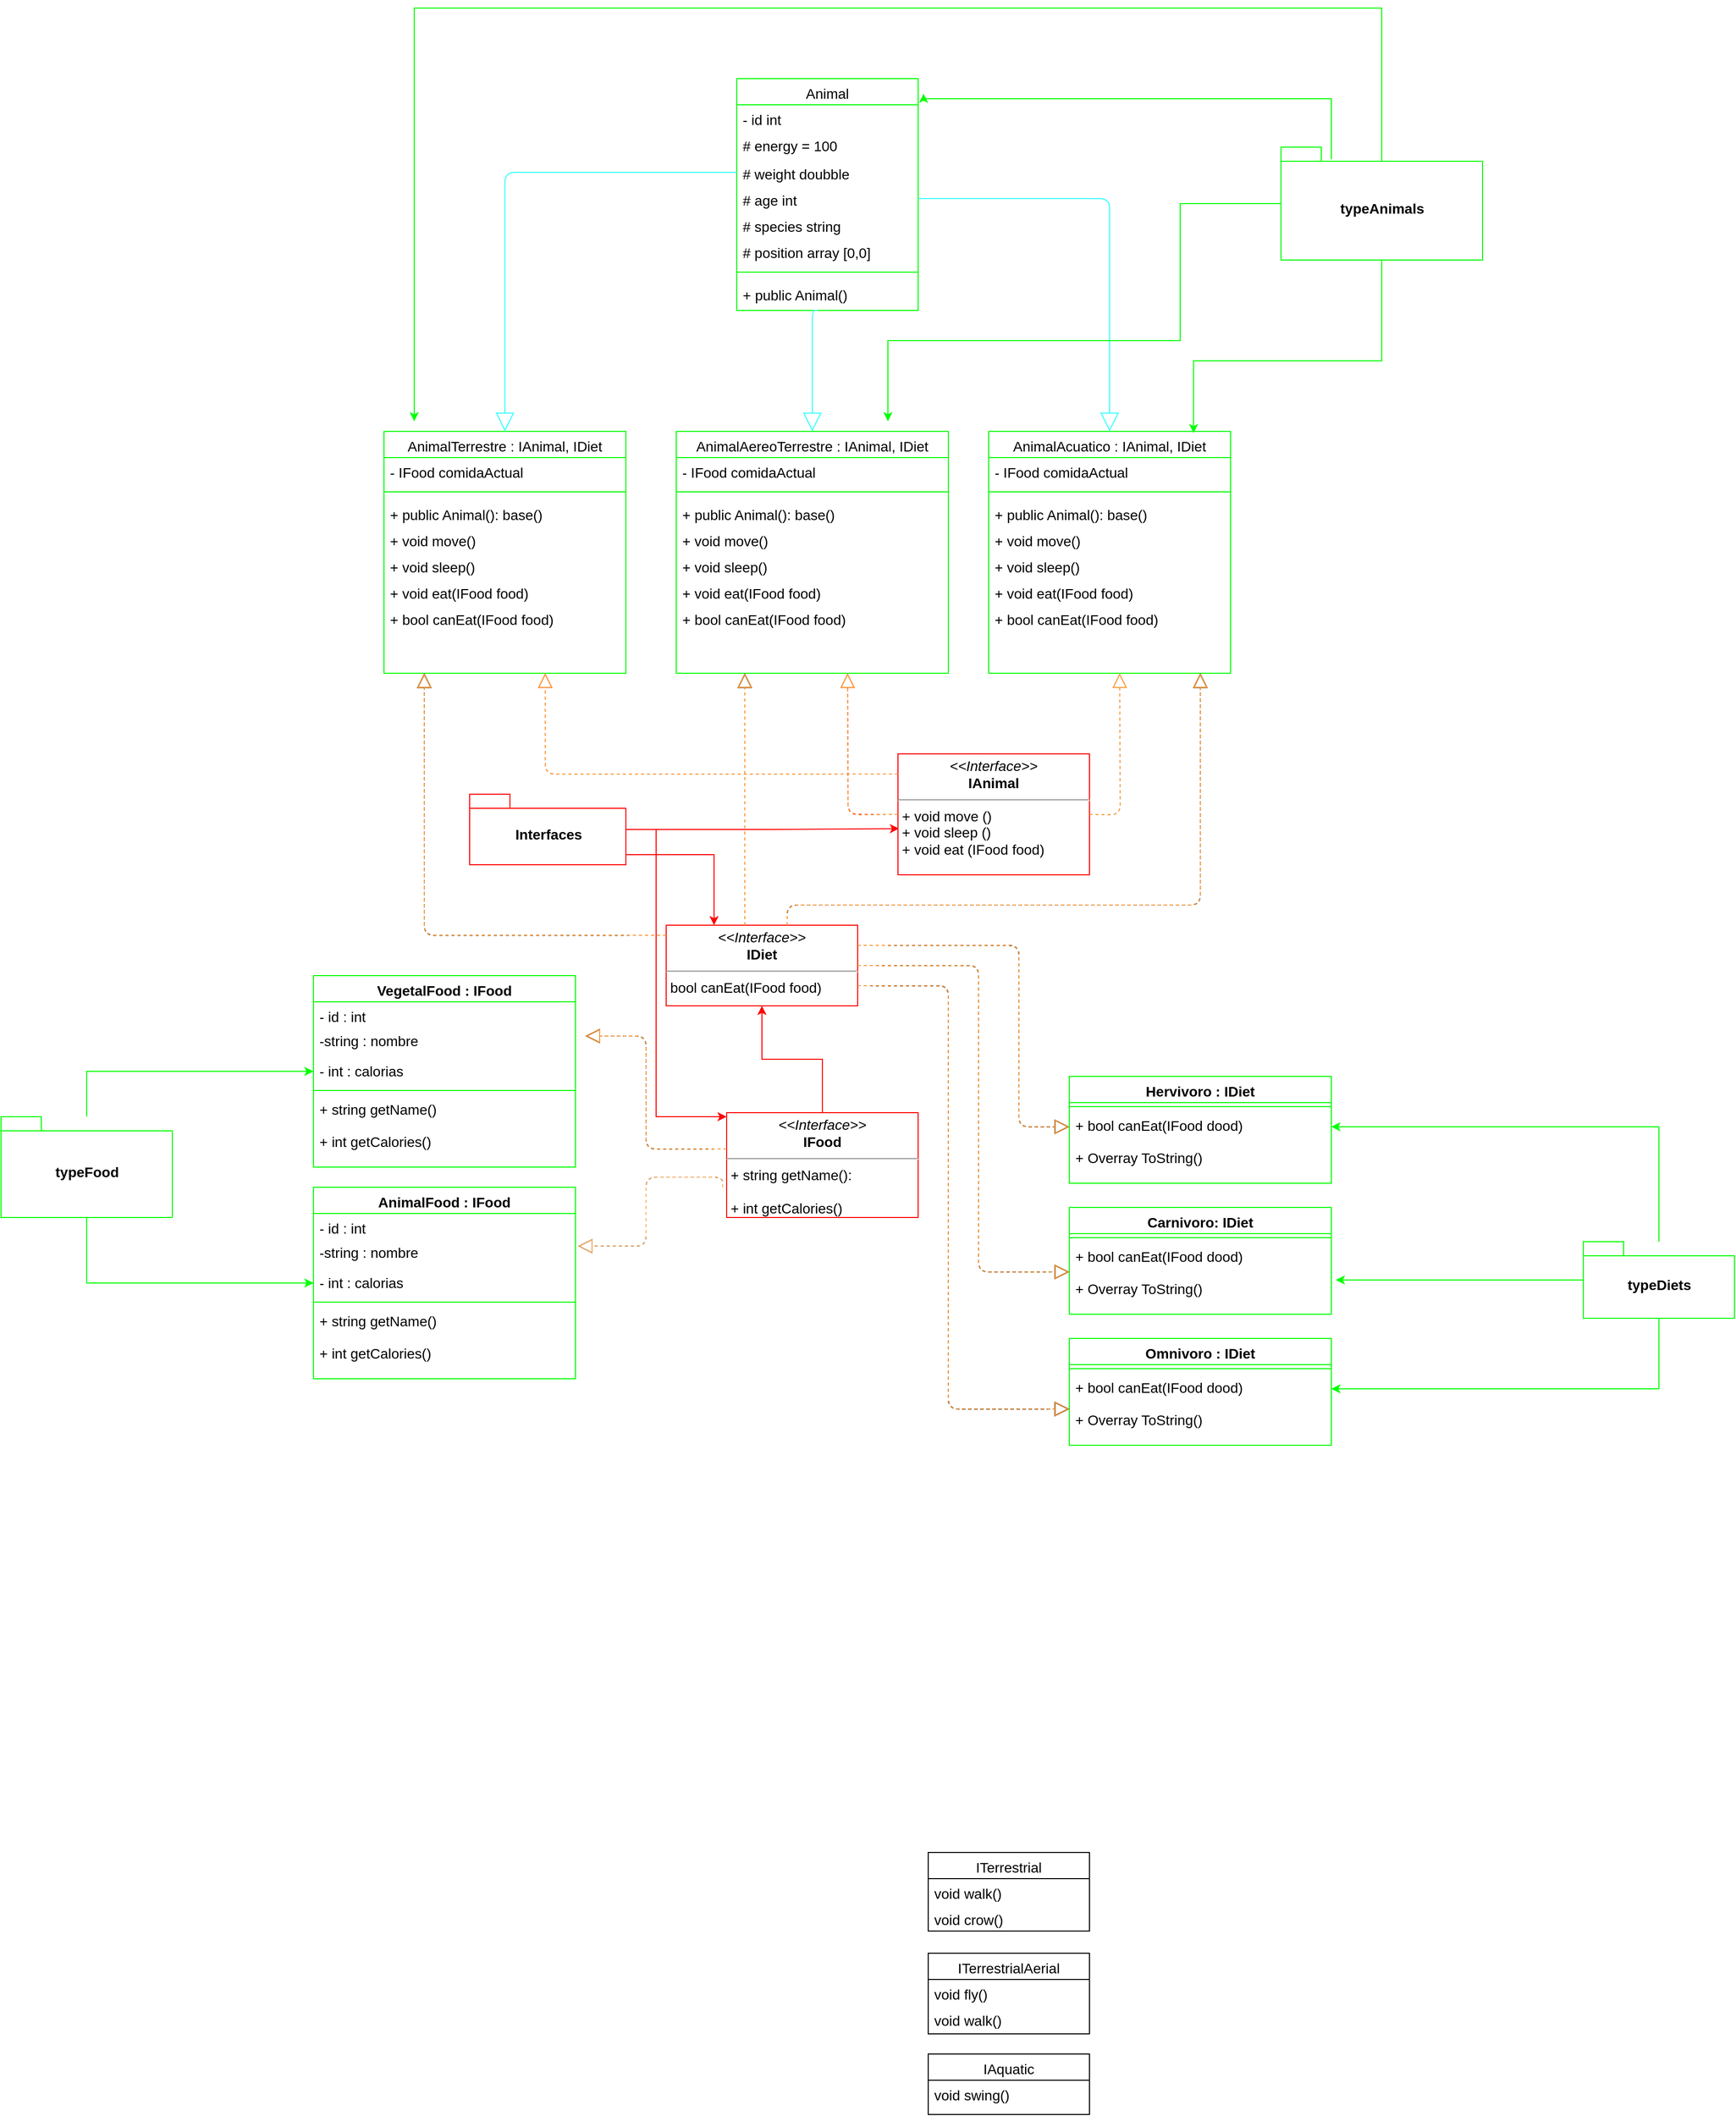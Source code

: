 <mxfile version="20.3.0" type="device"><diagram id="C5RBs43oDa-KdzZeNtuy" name="Page-1"><mxGraphModel dx="2245" dy="2283" grid="1" gridSize="10" guides="1" tooltips="1" connect="1" arrows="1" fold="1" page="1" pageScale="1" pageWidth="900" pageHeight="1600" math="0" shadow="0"><root><mxCell id="WIyWlLk6GJQsqaUBKTNV-0"/><mxCell id="WIyWlLk6GJQsqaUBKTNV-1" parent="WIyWlLk6GJQsqaUBKTNV-0"/><mxCell id="zkfFHV4jXpPFQw0GAbJ--6" value="ITerrestrial" style="swimlane;fontStyle=0;align=center;verticalAlign=top;childLayout=stackLayout;horizontal=1;startSize=26;horizontalStack=0;resizeParent=1;resizeLast=0;collapsible=1;marginBottom=0;rounded=0;shadow=0;strokeWidth=1;fontSize=14;" parent="WIyWlLk6GJQsqaUBKTNV-1" vertex="1"><mxGeometry x="40" y="600" width="160" height="78" as="geometry"><mxRectangle x="30" y="220" width="160" height="26" as="alternateBounds"/></mxGeometry></mxCell><mxCell id="zkfFHV4jXpPFQw0GAbJ--7" value="void walk()" style="text;align=left;verticalAlign=top;spacingLeft=4;spacingRight=4;overflow=hidden;rotatable=0;points=[[0,0.5],[1,0.5]];portConstraint=eastwest;fontSize=14;" parent="zkfFHV4jXpPFQw0GAbJ--6" vertex="1"><mxGeometry y="26" width="160" height="26" as="geometry"/></mxCell><mxCell id="zkfFHV4jXpPFQw0GAbJ--8" value="void crow()" style="text;align=left;verticalAlign=top;spacingLeft=4;spacingRight=4;overflow=hidden;rotatable=0;points=[[0,0.5],[1,0.5]];portConstraint=eastwest;rounded=0;shadow=0;html=0;fontSize=14;" parent="zkfFHV4jXpPFQw0GAbJ--6" vertex="1"><mxGeometry y="52" width="160" height="26" as="geometry"/></mxCell><mxCell id="zkfFHV4jXpPFQw0GAbJ--17" value="Animal" style="swimlane;fontStyle=0;align=center;verticalAlign=top;childLayout=stackLayout;horizontal=1;startSize=26;horizontalStack=0;resizeParent=1;resizeLast=0;collapsible=1;marginBottom=0;rounded=0;shadow=0;strokeWidth=1;fontSize=14;strokeColor=#00FF00;" parent="WIyWlLk6GJQsqaUBKTNV-1" vertex="1"><mxGeometry x="-150" y="-1160" width="180" height="230" as="geometry"><mxRectangle x="550" y="140" width="160" height="26" as="alternateBounds"/></mxGeometry></mxCell><mxCell id="zkfFHV4jXpPFQw0GAbJ--18" value="- id int  " style="text;align=left;verticalAlign=top;spacingLeft=4;spacingRight=4;overflow=hidden;rotatable=0;points=[[0,0.5],[1,0.5]];portConstraint=eastwest;fontSize=14;" parent="zkfFHV4jXpPFQw0GAbJ--17" vertex="1"><mxGeometry y="26" width="180" height="26" as="geometry"/></mxCell><mxCell id="zkfFHV4jXpPFQw0GAbJ--19" value="# energy = 100 " style="text;align=left;verticalAlign=top;spacingLeft=4;spacingRight=4;overflow=hidden;rotatable=0;points=[[0,0.5],[1,0.5]];portConstraint=eastwest;rounded=0;shadow=0;html=0;fontSize=14;" parent="zkfFHV4jXpPFQw0GAbJ--17" vertex="1"><mxGeometry y="52" width="180" height="28" as="geometry"/></mxCell><mxCell id="zkfFHV4jXpPFQw0GAbJ--20" value="# weight doubble" style="text;align=left;verticalAlign=top;spacingLeft=4;spacingRight=4;overflow=hidden;rotatable=0;points=[[0,0.5],[1,0.5]];portConstraint=eastwest;rounded=0;shadow=0;html=0;fontSize=14;" parent="zkfFHV4jXpPFQw0GAbJ--17" vertex="1"><mxGeometry y="80" width="180" height="26" as="geometry"/></mxCell><mxCell id="zkfFHV4jXpPFQw0GAbJ--22" value="# age int    &#10;&#10;&#10;" style="text;align=left;verticalAlign=top;spacingLeft=4;spacingRight=4;overflow=hidden;rotatable=0;points=[[0,0.5],[1,0.5]];portConstraint=eastwest;rounded=0;shadow=0;html=0;fontSize=14;" parent="zkfFHV4jXpPFQw0GAbJ--17" vertex="1"><mxGeometry y="106" width="180" height="26" as="geometry"/></mxCell><mxCell id="zkfFHV4jXpPFQw0GAbJ--24" value="# species string" style="text;align=left;verticalAlign=top;spacingLeft=4;spacingRight=4;overflow=hidden;rotatable=0;points=[[0,0.5],[1,0.5]];portConstraint=eastwest;fontSize=14;" parent="zkfFHV4jXpPFQw0GAbJ--17" vertex="1"><mxGeometry y="132" width="180" height="26" as="geometry"/></mxCell><mxCell id="ZHREc0z1gaz_GO-nIQDL-8" value="# position array [0,0] " style="text;align=left;verticalAlign=top;spacingLeft=4;spacingRight=4;overflow=hidden;rotatable=0;points=[[0,0.5],[1,0.5]];portConstraint=eastwest;fontSize=14;" parent="zkfFHV4jXpPFQw0GAbJ--17" vertex="1"><mxGeometry y="158" width="180" height="26" as="geometry"/></mxCell><mxCell id="Y0fNI9PMSoQodZG229hs-2" value="" style="line;strokeWidth=1;fillColor=none;align=left;verticalAlign=middle;spacingTop=-1;spacingLeft=3;spacingRight=3;rotatable=0;labelPosition=right;points=[];portConstraint=eastwest;strokeColor=inherit;fontSize=14;" vertex="1" parent="zkfFHV4jXpPFQw0GAbJ--17"><mxGeometry y="184" width="180" height="16" as="geometry"/></mxCell><mxCell id="Y0fNI9PMSoQodZG229hs-3" value="+ public Animal()" style="text;strokeColor=none;fillColor=none;align=left;verticalAlign=top;spacingLeft=4;spacingRight=4;overflow=hidden;rotatable=0;points=[[0,0.5],[1,0.5]];portConstraint=eastwest;fontSize=14;" vertex="1" parent="zkfFHV4jXpPFQw0GAbJ--17"><mxGeometry y="200" width="180" height="26" as="geometry"/></mxCell><mxCell id="ZHREc0z1gaz_GO-nIQDL-0" value="ITerrestrialAerial" style="swimlane;fontStyle=0;align=center;verticalAlign=top;childLayout=stackLayout;horizontal=1;startSize=26;horizontalStack=0;resizeParent=1;resizeLast=0;collapsible=1;marginBottom=0;rounded=0;shadow=0;strokeWidth=1;fontSize=14;" parent="WIyWlLk6GJQsqaUBKTNV-1" vertex="1"><mxGeometry x="40" y="700" width="160" height="80" as="geometry"><mxRectangle x="130" y="380" width="160" height="26" as="alternateBounds"/></mxGeometry></mxCell><mxCell id="ZHREc0z1gaz_GO-nIQDL-1" value="void fly()" style="text;align=left;verticalAlign=top;spacingLeft=4;spacingRight=4;overflow=hidden;rotatable=0;points=[[0,0.5],[1,0.5]];portConstraint=eastwest;fontSize=14;" parent="ZHREc0z1gaz_GO-nIQDL-0" vertex="1"><mxGeometry y="26" width="160" height="26" as="geometry"/></mxCell><mxCell id="ZHREc0z1gaz_GO-nIQDL-2" value="void walk()" style="text;align=left;verticalAlign=top;spacingLeft=4;spacingRight=4;overflow=hidden;rotatable=0;points=[[0,0.5],[1,0.5]];portConstraint=eastwest;rounded=0;shadow=0;html=0;fontSize=14;" parent="ZHREc0z1gaz_GO-nIQDL-0" vertex="1"><mxGeometry y="52" width="160" height="26" as="geometry"/></mxCell><mxCell id="ZHREc0z1gaz_GO-nIQDL-4" value="IAquatic" style="swimlane;fontStyle=0;align=center;verticalAlign=top;childLayout=stackLayout;horizontal=1;startSize=26;horizontalStack=0;resizeParent=1;resizeLast=0;collapsible=1;marginBottom=0;rounded=0;shadow=0;strokeWidth=1;fontSize=14;" parent="WIyWlLk6GJQsqaUBKTNV-1" vertex="1"><mxGeometry x="40" y="800" width="160" height="60" as="geometry"><mxRectangle x="130" y="380" width="160" height="26" as="alternateBounds"/></mxGeometry></mxCell><mxCell id="ZHREc0z1gaz_GO-nIQDL-5" value="void swing()" style="text;align=left;verticalAlign=top;spacingLeft=4;spacingRight=4;overflow=hidden;rotatable=0;points=[[0,0.5],[1,0.5]];portConstraint=eastwest;fontSize=14;" parent="ZHREc0z1gaz_GO-nIQDL-4" vertex="1"><mxGeometry y="26" width="160" height="26" as="geometry"/></mxCell><mxCell id="Y0fNI9PMSoQodZG229hs-4" value="VegetalFood : IFood" style="swimlane;fontStyle=1;align=center;verticalAlign=top;childLayout=stackLayout;horizontal=1;startSize=26;horizontalStack=0;resizeParent=1;resizeParentMax=0;resizeLast=0;collapsible=1;marginBottom=0;fontSize=14;strokeColor=#00FF00;" vertex="1" parent="WIyWlLk6GJQsqaUBKTNV-1"><mxGeometry x="-570" y="-270" width="260" height="190" as="geometry"/></mxCell><mxCell id="Y0fNI9PMSoQodZG229hs-12" value="- id : int" style="text;strokeColor=none;fillColor=none;align=left;verticalAlign=top;spacingLeft=4;spacingRight=4;overflow=hidden;rotatable=0;points=[[0,0.5],[1,0.5]];portConstraint=eastwest;fontSize=14;" vertex="1" parent="Y0fNI9PMSoQodZG229hs-4"><mxGeometry y="26" width="260" height="24" as="geometry"/></mxCell><mxCell id="Y0fNI9PMSoQodZG229hs-13" value="-string : nombre" style="text;strokeColor=none;fillColor=none;align=left;verticalAlign=top;spacingLeft=4;spacingRight=4;overflow=hidden;rotatable=0;points=[[0,0.5],[1,0.5]];portConstraint=eastwest;fontSize=14;" vertex="1" parent="Y0fNI9PMSoQodZG229hs-4"><mxGeometry y="50" width="260" height="30" as="geometry"/></mxCell><mxCell id="Y0fNI9PMSoQodZG229hs-5" value="- int : calorias" style="text;strokeColor=none;fillColor=none;align=left;verticalAlign=top;spacingLeft=4;spacingRight=4;overflow=hidden;rotatable=0;points=[[0,0.5],[1,0.5]];portConstraint=eastwest;fontSize=14;" vertex="1" parent="Y0fNI9PMSoQodZG229hs-4"><mxGeometry y="80" width="260" height="30" as="geometry"/></mxCell><mxCell id="Y0fNI9PMSoQodZG229hs-6" value="" style="line;strokeWidth=1;fillColor=none;align=left;verticalAlign=middle;spacingTop=-1;spacingLeft=3;spacingRight=3;rotatable=0;labelPosition=right;points=[];portConstraint=eastwest;strokeColor=inherit;fontSize=14;" vertex="1" parent="Y0fNI9PMSoQodZG229hs-4"><mxGeometry y="110" width="260" height="8" as="geometry"/></mxCell><mxCell id="Y0fNI9PMSoQodZG229hs-7" value="+ string getName()" style="text;strokeColor=none;fillColor=none;align=left;verticalAlign=top;spacingLeft=4;spacingRight=4;overflow=hidden;rotatable=0;points=[[0,0.5],[1,0.5]];portConstraint=eastwest;fontSize=14;" vertex="1" parent="Y0fNI9PMSoQodZG229hs-4"><mxGeometry y="118" width="260" height="32" as="geometry"/></mxCell><mxCell id="Y0fNI9PMSoQodZG229hs-14" value="+ int getCalories()" style="text;strokeColor=none;fillColor=none;align=left;verticalAlign=top;spacingLeft=4;spacingRight=4;overflow=hidden;rotatable=0;points=[[0,0.5],[1,0.5]];portConstraint=eastwest;fontSize=14;" vertex="1" parent="Y0fNI9PMSoQodZG229hs-4"><mxGeometry y="150" width="260" height="40" as="geometry"/></mxCell><mxCell id="Y0fNI9PMSoQodZG229hs-29" style="endArrow=block;dashed=1;endFill=0;endSize=12;html=1;fontFamily=Helvetica;fontSize=14;fontColor=default;align=center;strokeColor=default;edgeStyle=orthogonalEdgeStyle;entryX=1.009;entryY=0.28;entryDx=0;entryDy=0;entryPerimeter=0;" edge="1" parent="WIyWlLk6GJQsqaUBKTNV-1" target="Y0fNI9PMSoQodZG229hs-20"><mxGeometry relative="1" as="geometry"><mxPoint x="480" y="-230" as="targetPoint"/><mxPoint x="-164" y="-60" as="sourcePoint"/><Array as="points"><mxPoint x="-164" y="-70"/><mxPoint x="-240" y="-70"/><mxPoint x="-240" y="-2"/></Array></mxGeometry></mxCell><mxCell id="Y0fNI9PMSoQodZG229hs-49" style="endArrow=block;dashed=1;endFill=0;endSize=12;html=1;fontFamily=Helvetica;fontSize=14;fontColor=default;align=center;strokeColor=default;edgeStyle=orthogonalEdgeStyle;entryX=1.038;entryY=0.333;entryDx=0;entryDy=0;entryPerimeter=0;" edge="1" parent="WIyWlLk6GJQsqaUBKTNV-1" source="Y0fNI9PMSoQodZG229hs-16" target="Y0fNI9PMSoQodZG229hs-13"><mxGeometry relative="1" as="geometry"><mxPoint x="110" y="-230" as="targetPoint"/><Array as="points"><mxPoint x="-240" y="-98"/><mxPoint x="-240" y="-210"/></Array></mxGeometry></mxCell><mxCell id="Y0fNI9PMSoQodZG229hs-57" style="edgeStyle=orthogonalEdgeStyle;rounded=0;orthogonalLoop=1;jettySize=auto;html=1;fontSize=14;strokeColor=#FF0000;" edge="1" parent="WIyWlLk6GJQsqaUBKTNV-1" source="Y0fNI9PMSoQodZG229hs-16" target="Y0fNI9PMSoQodZG229hs-17"><mxGeometry relative="1" as="geometry"/></mxCell><mxCell id="Y0fNI9PMSoQodZG229hs-16" value="&lt;p style=&quot;margin: 4px 0px 0px; text-align: center; font-size: 14px;&quot;&gt;&lt;i style=&quot;font-size: 14px;&quot;&gt;&amp;lt;&amp;lt;Interface&amp;gt;&amp;gt;&lt;/i&gt;&lt;br style=&quot;font-size: 14px;&quot;&gt;&lt;b style=&quot;font-size: 14px;&quot;&gt;IFood&lt;/b&gt;&lt;/p&gt;&lt;hr style=&quot;font-size: 14px;&quot;&gt;&lt;p style=&quot;margin: 0px 0px 0px 4px; font-size: 14px;&quot;&gt;+ string getName():&lt;/p&gt;&lt;p style=&quot;margin: 0px 0px 0px 4px; font-size: 14px;&quot;&gt;&amp;nbsp;&lt;br style=&quot;font-size: 14px;&quot;&gt;+ int getCalories()&lt;/p&gt;" style="verticalAlign=top;align=left;overflow=fill;fontSize=14;fontFamily=Helvetica;html=1;strokeColor=#FF0000;" vertex="1" parent="WIyWlLk6GJQsqaUBKTNV-1"><mxGeometry x="-160" y="-134" width="190" height="104" as="geometry"/></mxCell><mxCell id="Y0fNI9PMSoQodZG229hs-61" style="endArrow=block;dashed=1;endFill=0;endSize=12;html=1;fontFamily=Helvetica;fontSize=14;fontColor=default;align=center;strokeColor=default;edgeStyle=orthogonalEdgeStyle;" edge="1" parent="WIyWlLk6GJQsqaUBKTNV-1" source="Y0fNI9PMSoQodZG229hs-17" target="Y0fNI9PMSoQodZG229hs-38"><mxGeometry relative="1" as="geometry"><Array as="points"><mxPoint x="130" y="-300"/><mxPoint x="130" y="-120"/></Array></mxGeometry></mxCell><mxCell id="Y0fNI9PMSoQodZG229hs-62" style="endArrow=block;dashed=1;endFill=0;endSize=12;html=1;fontFamily=Helvetica;fontSize=14;fontColor=default;align=center;strokeColor=default;edgeStyle=orthogonalEdgeStyle;" edge="1" parent="WIyWlLk6GJQsqaUBKTNV-1" source="Y0fNI9PMSoQodZG229hs-17" target="Y0fNI9PMSoQodZG229hs-42"><mxGeometry relative="1" as="geometry"><Array as="points"><mxPoint x="90" y="-280"/><mxPoint x="90" y="24"/></Array></mxGeometry></mxCell><mxCell id="Y0fNI9PMSoQodZG229hs-63" style="endArrow=block;dashed=1;endFill=0;endSize=12;html=1;fontFamily=Helvetica;fontSize=14;fontColor=default;align=center;strokeColor=default;edgeStyle=orthogonalEdgeStyle;" edge="1" parent="WIyWlLk6GJQsqaUBKTNV-1" source="Y0fNI9PMSoQodZG229hs-17" target="Y0fNI9PMSoQodZG229hs-47"><mxGeometry relative="1" as="geometry"><Array as="points"><mxPoint x="60" y="-260"/><mxPoint x="60" y="160"/></Array></mxGeometry></mxCell><mxCell id="Y0fNI9PMSoQodZG229hs-131" style="endArrow=block;dashed=1;endFill=0;endSize=12;html=1;fontFamily=Helvetica;fontSize=14;fontColor=default;align=center;strokeColor=default;edgeStyle=orthogonalEdgeStyle;" edge="1" parent="WIyWlLk6GJQsqaUBKTNV-1" source="Y0fNI9PMSoQodZG229hs-17"><mxGeometry relative="1" as="geometry"><mxPoint x="-460" y="-570.0" as="targetPoint"/><Array as="points"><mxPoint x="-460" y="-310"/></Array></mxGeometry></mxCell><mxCell id="Y0fNI9PMSoQodZG229hs-132" style="endArrow=block;dashed=1;endFill=0;endSize=12;html=1;fontFamily=Helvetica;fontSize=14;fontColor=default;align=center;strokeColor=default;edgeStyle=orthogonalEdgeStyle;" edge="1" parent="WIyWlLk6GJQsqaUBKTNV-1" source="Y0fNI9PMSoQodZG229hs-17" target="Y0fNI9PMSoQodZG229hs-98"><mxGeometry relative="1" as="geometry"><Array as="points"><mxPoint x="-142" y="-390"/><mxPoint x="-142" y="-390"/></Array></mxGeometry></mxCell><mxCell id="Y0fNI9PMSoQodZG229hs-133" style="endArrow=block;dashed=1;endFill=0;endSize=12;html=1;fontFamily=Helvetica;fontSize=14;fontColor=default;align=center;strokeColor=default;edgeStyle=orthogonalEdgeStyle;" edge="1" parent="WIyWlLk6GJQsqaUBKTNV-1" source="Y0fNI9PMSoQodZG229hs-17"><mxGeometry relative="1" as="geometry"><mxPoint x="310" y="-570.0" as="targetPoint"/><Array as="points"><mxPoint x="-100" y="-340"/><mxPoint x="310" y="-340"/></Array></mxGeometry></mxCell><mxCell id="Y0fNI9PMSoQodZG229hs-17" value="&lt;p style=&quot;margin: 4px 0px 0px; text-align: center; font-size: 14px;&quot;&gt;&lt;font style=&quot;font-size: 14px;&quot;&gt;&lt;i style=&quot;font-size: 14px;&quot;&gt;&amp;lt;&amp;lt;Interface&amp;gt;&amp;gt;&lt;/i&gt;&lt;br style=&quot;font-size: 14px;&quot;&gt;&lt;b style=&quot;font-size: 14px;&quot;&gt;IDiet&lt;/b&gt;&lt;/font&gt;&lt;/p&gt;&lt;hr style=&quot;font-size: 14px;&quot;&gt;&lt;p style=&quot;margin: 0px 0px 0px 4px; font-size: 14px;&quot;&gt;&lt;font style=&quot;font-size: 14px;&quot;&gt;bool canEat(IFood food)&lt;/font&gt;&lt;/p&gt;" style="verticalAlign=top;align=left;overflow=fill;fontSize=14;fontFamily=Helvetica;html=1;" vertex="1" parent="WIyWlLk6GJQsqaUBKTNV-1"><mxGeometry x="-220" y="-320" width="190" height="80" as="geometry"/></mxCell><mxCell id="Y0fNI9PMSoQodZG229hs-18" value="AnimalFood : IFood" style="swimlane;fontStyle=1;align=center;verticalAlign=top;childLayout=stackLayout;horizontal=1;startSize=26;horizontalStack=0;resizeParent=1;resizeParentMax=0;resizeLast=0;collapsible=1;marginBottom=0;fontSize=14;strokeColor=#00FF00;" vertex="1" parent="WIyWlLk6GJQsqaUBKTNV-1"><mxGeometry x="-570" y="-60" width="260" height="190" as="geometry"/></mxCell><mxCell id="Y0fNI9PMSoQodZG229hs-19" value="- id : int" style="text;strokeColor=none;fillColor=none;align=left;verticalAlign=top;spacingLeft=4;spacingRight=4;overflow=hidden;rotatable=0;points=[[0,0.5],[1,0.5]];portConstraint=eastwest;fontSize=14;" vertex="1" parent="Y0fNI9PMSoQodZG229hs-18"><mxGeometry y="26" width="260" height="24" as="geometry"/></mxCell><mxCell id="Y0fNI9PMSoQodZG229hs-20" value="-string : nombre" style="text;strokeColor=none;fillColor=none;align=left;verticalAlign=top;spacingLeft=4;spacingRight=4;overflow=hidden;rotatable=0;points=[[0,0.5],[1,0.5]];portConstraint=eastwest;fontSize=14;" vertex="1" parent="Y0fNI9PMSoQodZG229hs-18"><mxGeometry y="50" width="260" height="30" as="geometry"/></mxCell><mxCell id="Y0fNI9PMSoQodZG229hs-21" value="- int : calorias" style="text;strokeColor=none;fillColor=none;align=left;verticalAlign=top;spacingLeft=4;spacingRight=4;overflow=hidden;rotatable=0;points=[[0,0.5],[1,0.5]];portConstraint=eastwest;fontSize=14;" vertex="1" parent="Y0fNI9PMSoQodZG229hs-18"><mxGeometry y="80" width="260" height="30" as="geometry"/></mxCell><mxCell id="Y0fNI9PMSoQodZG229hs-22" value="" style="line;strokeWidth=1;fillColor=none;align=left;verticalAlign=middle;spacingTop=-1;spacingLeft=3;spacingRight=3;rotatable=0;labelPosition=right;points=[];portConstraint=eastwest;strokeColor=inherit;fontSize=14;" vertex="1" parent="Y0fNI9PMSoQodZG229hs-18"><mxGeometry y="110" width="260" height="8" as="geometry"/></mxCell><mxCell id="Y0fNI9PMSoQodZG229hs-23" value="+ string getName()" style="text;strokeColor=none;fillColor=none;align=left;verticalAlign=top;spacingLeft=4;spacingRight=4;overflow=hidden;rotatable=0;points=[[0,0.5],[1,0.5]];portConstraint=eastwest;fontSize=14;" vertex="1" parent="Y0fNI9PMSoQodZG229hs-18"><mxGeometry y="118" width="260" height="32" as="geometry"/></mxCell><mxCell id="Y0fNI9PMSoQodZG229hs-24" value="+ int getCalories()" style="text;strokeColor=none;fillColor=none;align=left;verticalAlign=top;spacingLeft=4;spacingRight=4;overflow=hidden;rotatable=0;points=[[0,0.5],[1,0.5]];portConstraint=eastwest;fontSize=14;" vertex="1" parent="Y0fNI9PMSoQodZG229hs-18"><mxGeometry y="150" width="260" height="40" as="geometry"/></mxCell><mxCell id="Y0fNI9PMSoQodZG229hs-33" value="Hervivoro : IDiet" style="swimlane;fontStyle=1;align=center;verticalAlign=top;childLayout=stackLayout;horizontal=1;startSize=26;horizontalStack=0;resizeParent=1;resizeParentMax=0;resizeLast=0;collapsible=1;marginBottom=0;fontSize=14;strokeColor=#00FF00;" vertex="1" parent="WIyWlLk6GJQsqaUBKTNV-1"><mxGeometry x="180" y="-170" width="260" height="106" as="geometry"/></mxCell><mxCell id="Y0fNI9PMSoQodZG229hs-37" value="" style="line;strokeWidth=1;fillColor=none;align=left;verticalAlign=middle;spacingTop=-1;spacingLeft=3;spacingRight=3;rotatable=0;labelPosition=right;points=[];portConstraint=eastwest;strokeColor=inherit;fontSize=14;" vertex="1" parent="Y0fNI9PMSoQodZG229hs-33"><mxGeometry y="26" width="260" height="8" as="geometry"/></mxCell><mxCell id="Y0fNI9PMSoQodZG229hs-38" value="+ bool canEat(IFood dood)" style="text;strokeColor=none;fillColor=none;align=left;verticalAlign=top;spacingLeft=4;spacingRight=4;overflow=hidden;rotatable=0;points=[[0,0.5],[1,0.5]];portConstraint=eastwest;fontSize=14;" vertex="1" parent="Y0fNI9PMSoQodZG229hs-33"><mxGeometry y="34" width="260" height="32" as="geometry"/></mxCell><mxCell id="Y0fNI9PMSoQodZG229hs-39" value="+ Overray ToString()" style="text;strokeColor=none;fillColor=none;align=left;verticalAlign=top;spacingLeft=4;spacingRight=4;overflow=hidden;rotatable=0;points=[[0,0.5],[1,0.5]];portConstraint=eastwest;fontSize=14;" vertex="1" parent="Y0fNI9PMSoQodZG229hs-33"><mxGeometry y="66" width="260" height="40" as="geometry"/></mxCell><mxCell id="Y0fNI9PMSoQodZG229hs-40" value="Carnivoro: IDiet" style="swimlane;fontStyle=1;align=center;verticalAlign=top;childLayout=stackLayout;horizontal=1;startSize=26;horizontalStack=0;resizeParent=1;resizeParentMax=0;resizeLast=0;collapsible=1;marginBottom=0;fontSize=14;strokeColor=#00FF00;" vertex="1" parent="WIyWlLk6GJQsqaUBKTNV-1"><mxGeometry x="180" y="-40" width="260" height="106" as="geometry"/></mxCell><mxCell id="Y0fNI9PMSoQodZG229hs-41" value="" style="line;strokeWidth=1;fillColor=none;align=left;verticalAlign=middle;spacingTop=-1;spacingLeft=3;spacingRight=3;rotatable=0;labelPosition=right;points=[];portConstraint=eastwest;strokeColor=inherit;fontSize=14;" vertex="1" parent="Y0fNI9PMSoQodZG229hs-40"><mxGeometry y="26" width="260" height="8" as="geometry"/></mxCell><mxCell id="Y0fNI9PMSoQodZG229hs-42" value="+ bool canEat(IFood dood)" style="text;strokeColor=none;fillColor=none;align=left;verticalAlign=top;spacingLeft=4;spacingRight=4;overflow=hidden;rotatable=0;points=[[0,0.5],[1,0.5]];portConstraint=eastwest;fontSize=14;" vertex="1" parent="Y0fNI9PMSoQodZG229hs-40"><mxGeometry y="34" width="260" height="32" as="geometry"/></mxCell><mxCell id="Y0fNI9PMSoQodZG229hs-43" value="+ Overray ToString()" style="text;strokeColor=none;fillColor=none;align=left;verticalAlign=top;spacingLeft=4;spacingRight=4;overflow=hidden;rotatable=0;points=[[0,0.5],[1,0.5]];portConstraint=eastwest;fontSize=14;" vertex="1" parent="Y0fNI9PMSoQodZG229hs-40"><mxGeometry y="66" width="260" height="40" as="geometry"/></mxCell><mxCell id="Y0fNI9PMSoQodZG229hs-44" value="Omnivoro : IDiet" style="swimlane;fontStyle=1;align=center;verticalAlign=top;childLayout=stackLayout;horizontal=1;startSize=26;horizontalStack=0;resizeParent=1;resizeParentMax=0;resizeLast=0;collapsible=1;marginBottom=0;fontSize=14;strokeColor=#00FF00;" vertex="1" parent="WIyWlLk6GJQsqaUBKTNV-1"><mxGeometry x="180" y="90" width="260" height="106" as="geometry"/></mxCell><mxCell id="Y0fNI9PMSoQodZG229hs-45" value="" style="line;strokeWidth=1;fillColor=none;align=left;verticalAlign=middle;spacingTop=-1;spacingLeft=3;spacingRight=3;rotatable=0;labelPosition=right;points=[];portConstraint=eastwest;strokeColor=inherit;fontSize=14;" vertex="1" parent="Y0fNI9PMSoQodZG229hs-44"><mxGeometry y="26" width="260" height="8" as="geometry"/></mxCell><mxCell id="Y0fNI9PMSoQodZG229hs-46" value="+ bool canEat(IFood dood)" style="text;strokeColor=none;fillColor=none;align=left;verticalAlign=top;spacingLeft=4;spacingRight=4;overflow=hidden;rotatable=0;points=[[0,0.5],[1,0.5]];portConstraint=eastwest;fontSize=14;" vertex="1" parent="Y0fNI9PMSoQodZG229hs-44"><mxGeometry y="34" width="260" height="32" as="geometry"/></mxCell><mxCell id="Y0fNI9PMSoQodZG229hs-47" value="+ Overray ToString()" style="text;strokeColor=none;fillColor=none;align=left;verticalAlign=top;spacingLeft=4;spacingRight=4;overflow=hidden;rotatable=0;points=[[0,0.5],[1,0.5]];portConstraint=eastwest;fontSize=14;" vertex="1" parent="Y0fNI9PMSoQodZG229hs-44"><mxGeometry y="66" width="260" height="40" as="geometry"/></mxCell><mxCell id="Y0fNI9PMSoQodZG229hs-66" style="edgeStyle=orthogonalEdgeStyle;rounded=0;orthogonalLoop=1;jettySize=auto;html=1;entryX=0;entryY=0.5;entryDx=0;entryDy=0;fontSize=14;strokeColor=#00FF00;" edge="1" parent="WIyWlLk6GJQsqaUBKTNV-1" source="Y0fNI9PMSoQodZG229hs-65" target="Y0fNI9PMSoQodZG229hs-5"><mxGeometry relative="1" as="geometry"/></mxCell><mxCell id="Y0fNI9PMSoQodZG229hs-67" style="edgeStyle=orthogonalEdgeStyle;rounded=0;orthogonalLoop=1;jettySize=auto;html=1;entryX=0;entryY=0.5;entryDx=0;entryDy=0;fontSize=14;strokeColor=#00FF00;" edge="1" parent="WIyWlLk6GJQsqaUBKTNV-1" source="Y0fNI9PMSoQodZG229hs-65" target="Y0fNI9PMSoQodZG229hs-21"><mxGeometry relative="1" as="geometry"/></mxCell><mxCell id="Y0fNI9PMSoQodZG229hs-65" value="typeFood" style="shape=folder;fontStyle=1;spacingTop=10;tabWidth=40;tabHeight=14;tabPosition=left;html=1;fontSize=14;strokeColor=#00FF00;" vertex="1" parent="WIyWlLk6GJQsqaUBKTNV-1"><mxGeometry x="-880" y="-130" width="170" height="100" as="geometry"/></mxCell><mxCell id="Y0fNI9PMSoQodZG229hs-69" style="edgeStyle=orthogonalEdgeStyle;rounded=0;orthogonalLoop=1;jettySize=auto;html=1;fontSize=14;strokeColor=#00FF00;" edge="1" parent="WIyWlLk6GJQsqaUBKTNV-1" source="Y0fNI9PMSoQodZG229hs-68" target="Y0fNI9PMSoQodZG229hs-38"><mxGeometry relative="1" as="geometry"/></mxCell><mxCell id="Y0fNI9PMSoQodZG229hs-71" style="edgeStyle=orthogonalEdgeStyle;rounded=0;orthogonalLoop=1;jettySize=auto;html=1;fontSize=14;strokeColor=#00FF00;" edge="1" parent="WIyWlLk6GJQsqaUBKTNV-1" source="Y0fNI9PMSoQodZG229hs-68" target="Y0fNI9PMSoQodZG229hs-46"><mxGeometry relative="1" as="geometry"/></mxCell><mxCell id="Y0fNI9PMSoQodZG229hs-72" style="edgeStyle=orthogonalEdgeStyle;rounded=0;orthogonalLoop=1;jettySize=auto;html=1;entryX=1.017;entryY=0.15;entryDx=0;entryDy=0;entryPerimeter=0;fontSize=14;strokeColor=#00FF00;" edge="1" parent="WIyWlLk6GJQsqaUBKTNV-1" source="Y0fNI9PMSoQodZG229hs-68" target="Y0fNI9PMSoQodZG229hs-43"><mxGeometry relative="1" as="geometry"/></mxCell><mxCell id="Y0fNI9PMSoQodZG229hs-68" value="typeDiets" style="shape=folder;fontStyle=1;spacingTop=10;tabWidth=40;tabHeight=14;tabPosition=left;html=1;fontSize=14;strokeColor=#00FF00;" vertex="1" parent="WIyWlLk6GJQsqaUBKTNV-1"><mxGeometry x="690" y="-6" width="150" height="76" as="geometry"/></mxCell><mxCell id="Y0fNI9PMSoQodZG229hs-80" value="AnimalTerrestre : IAnimal, IDiet" style="swimlane;fontStyle=0;align=center;verticalAlign=top;childLayout=stackLayout;horizontal=1;startSize=26;horizontalStack=0;resizeParent=1;resizeLast=0;collapsible=1;marginBottom=0;rounded=0;shadow=0;strokeWidth=1;fontSize=14;strokeColor=#00FF00;" vertex="1" parent="WIyWlLk6GJQsqaUBKTNV-1"><mxGeometry x="-500" y="-810" width="240" height="240" as="geometry"><mxRectangle x="550" y="140" width="160" height="26" as="alternateBounds"/></mxGeometry></mxCell><mxCell id="Y0fNI9PMSoQodZG229hs-81" value="- IFood comidaActual" style="text;align=left;verticalAlign=top;spacingLeft=4;spacingRight=4;overflow=hidden;rotatable=0;points=[[0,0.5],[1,0.5]];portConstraint=eastwest;fontSize=14;" vertex="1" parent="Y0fNI9PMSoQodZG229hs-80"><mxGeometry y="26" width="240" height="26" as="geometry"/></mxCell><mxCell id="Y0fNI9PMSoQodZG229hs-87" value="" style="line;strokeWidth=1;fillColor=none;align=left;verticalAlign=middle;spacingTop=-1;spacingLeft=3;spacingRight=3;rotatable=0;labelPosition=right;points=[];portConstraint=eastwest;strokeColor=inherit;fontSize=14;" vertex="1" parent="Y0fNI9PMSoQodZG229hs-80"><mxGeometry y="52" width="240" height="16" as="geometry"/></mxCell><mxCell id="Y0fNI9PMSoQodZG229hs-88" value="+ public Animal(): base()" style="text;strokeColor=none;fillColor=none;align=left;verticalAlign=top;spacingLeft=4;spacingRight=4;overflow=hidden;rotatable=0;points=[[0,0.5],[1,0.5]];portConstraint=eastwest;fontSize=14;" vertex="1" parent="Y0fNI9PMSoQodZG229hs-80"><mxGeometry y="68" width="240" height="26" as="geometry"/></mxCell><mxCell id="Y0fNI9PMSoQodZG229hs-97" value="+ void move()" style="text;align=left;verticalAlign=top;spacingLeft=4;spacingRight=4;overflow=hidden;rotatable=0;points=[[0,0.5],[1,0.5]];portConstraint=eastwest;rounded=0;shadow=0;html=0;fontSize=14;" vertex="1" parent="Y0fNI9PMSoQodZG229hs-80"><mxGeometry y="94" width="240" height="26" as="geometry"/></mxCell><mxCell id="Y0fNI9PMSoQodZG229hs-96" value="+ void sleep()" style="text;align=left;verticalAlign=top;spacingLeft=4;spacingRight=4;overflow=hidden;rotatable=0;points=[[0,0.5],[1,0.5]];portConstraint=eastwest;rounded=0;shadow=0;html=0;fontSize=14;" vertex="1" parent="Y0fNI9PMSoQodZG229hs-80"><mxGeometry y="120" width="240" height="26" as="geometry"/></mxCell><mxCell id="Y0fNI9PMSoQodZG229hs-95" value="+ void eat(IFood food)" style="text;align=left;verticalAlign=top;spacingLeft=4;spacingRight=4;overflow=hidden;rotatable=0;points=[[0,0.5],[1,0.5]];portConstraint=eastwest;fontSize=14;" vertex="1" parent="Y0fNI9PMSoQodZG229hs-80"><mxGeometry y="146" width="240" height="26" as="geometry"/></mxCell><mxCell id="Y0fNI9PMSoQodZG229hs-134" value="+ bool canEat(IFood food)" style="text;strokeColor=none;fillColor=none;align=left;verticalAlign=top;spacingLeft=4;spacingRight=4;overflow=hidden;rotatable=0;points=[[0,0.5],[1,0.5]];portConstraint=eastwest;fontSize=14;" vertex="1" parent="Y0fNI9PMSoQodZG229hs-80"><mxGeometry y="172" width="240" height="26" as="geometry"/></mxCell><mxCell id="Y0fNI9PMSoQodZG229hs-98" value="AnimalAereoTerrestre : IAnimal, IDiet" style="swimlane;fontStyle=0;align=center;verticalAlign=top;childLayout=stackLayout;horizontal=1;startSize=26;horizontalStack=0;resizeParent=1;resizeLast=0;collapsible=1;marginBottom=0;rounded=0;shadow=0;strokeWidth=1;fontSize=14;strokeColor=#00FF00;" vertex="1" parent="WIyWlLk6GJQsqaUBKTNV-1"><mxGeometry x="-210" y="-810" width="270" height="240" as="geometry"><mxRectangle x="550" y="140" width="160" height="26" as="alternateBounds"/></mxGeometry></mxCell><mxCell id="Y0fNI9PMSoQodZG229hs-99" value="- IFood comidaActual" style="text;align=left;verticalAlign=top;spacingLeft=4;spacingRight=4;overflow=hidden;rotatable=0;points=[[0,0.5],[1,0.5]];portConstraint=eastwest;fontSize=14;" vertex="1" parent="Y0fNI9PMSoQodZG229hs-98"><mxGeometry y="26" width="270" height="26" as="geometry"/></mxCell><mxCell id="Y0fNI9PMSoQodZG229hs-100" value="" style="line;strokeWidth=1;fillColor=none;align=left;verticalAlign=middle;spacingTop=-1;spacingLeft=3;spacingRight=3;rotatable=0;labelPosition=right;points=[];portConstraint=eastwest;strokeColor=inherit;fontSize=14;" vertex="1" parent="Y0fNI9PMSoQodZG229hs-98"><mxGeometry y="52" width="270" height="16" as="geometry"/></mxCell><mxCell id="Y0fNI9PMSoQodZG229hs-101" value="+ public Animal(): base()" style="text;strokeColor=none;fillColor=none;align=left;verticalAlign=top;spacingLeft=4;spacingRight=4;overflow=hidden;rotatable=0;points=[[0,0.5],[1,0.5]];portConstraint=eastwest;fontSize=14;" vertex="1" parent="Y0fNI9PMSoQodZG229hs-98"><mxGeometry y="68" width="270" height="26" as="geometry"/></mxCell><mxCell id="Y0fNI9PMSoQodZG229hs-103" value="+ void move()" style="text;align=left;verticalAlign=top;spacingLeft=4;spacingRight=4;overflow=hidden;rotatable=0;points=[[0,0.5],[1,0.5]];portConstraint=eastwest;rounded=0;shadow=0;html=0;fontSize=14;" vertex="1" parent="Y0fNI9PMSoQodZG229hs-98"><mxGeometry y="94" width="270" height="26" as="geometry"/></mxCell><mxCell id="Y0fNI9PMSoQodZG229hs-104" value="+ void sleep()" style="text;align=left;verticalAlign=top;spacingLeft=4;spacingRight=4;overflow=hidden;rotatable=0;points=[[0,0.5],[1,0.5]];portConstraint=eastwest;rounded=0;shadow=0;html=0;fontSize=14;" vertex="1" parent="Y0fNI9PMSoQodZG229hs-98"><mxGeometry y="120" width="270" height="26" as="geometry"/></mxCell><mxCell id="Y0fNI9PMSoQodZG229hs-105" value="+ void eat(IFood food)" style="text;align=left;verticalAlign=top;spacingLeft=4;spacingRight=4;overflow=hidden;rotatable=0;points=[[0,0.5],[1,0.5]];portConstraint=eastwest;fontSize=14;" vertex="1" parent="Y0fNI9PMSoQodZG229hs-98"><mxGeometry y="146" width="270" height="26" as="geometry"/></mxCell><mxCell id="Y0fNI9PMSoQodZG229hs-135" value="+ bool canEat(IFood food)" style="text;strokeColor=none;fillColor=none;align=left;verticalAlign=top;spacingLeft=4;spacingRight=4;overflow=hidden;rotatable=0;points=[[0,0.5],[1,0.5]];portConstraint=eastwest;fontSize=14;" vertex="1" parent="Y0fNI9PMSoQodZG229hs-98"><mxGeometry y="172" width="270" height="26" as="geometry"/></mxCell><mxCell id="Y0fNI9PMSoQodZG229hs-106" value="AnimalAcuatico : IAnimal, IDiet" style="swimlane;fontStyle=0;align=center;verticalAlign=top;childLayout=stackLayout;horizontal=1;startSize=26;horizontalStack=0;resizeParent=1;resizeLast=0;collapsible=1;marginBottom=0;rounded=0;shadow=0;strokeWidth=1;fontSize=14;strokeColor=#00FF00;" vertex="1" parent="WIyWlLk6GJQsqaUBKTNV-1"><mxGeometry x="100" y="-810" width="240" height="240" as="geometry"><mxRectangle x="550" y="140" width="160" height="26" as="alternateBounds"/></mxGeometry></mxCell><mxCell id="Y0fNI9PMSoQodZG229hs-107" value="- IFood comidaActual" style="text;align=left;verticalAlign=top;spacingLeft=4;spacingRight=4;overflow=hidden;rotatable=0;points=[[0,0.5],[1,0.5]];portConstraint=eastwest;fontSize=14;" vertex="1" parent="Y0fNI9PMSoQodZG229hs-106"><mxGeometry y="26" width="240" height="26" as="geometry"/></mxCell><mxCell id="Y0fNI9PMSoQodZG229hs-108" value="" style="line;strokeWidth=1;fillColor=none;align=left;verticalAlign=middle;spacingTop=-1;spacingLeft=3;spacingRight=3;rotatable=0;labelPosition=right;points=[];portConstraint=eastwest;strokeColor=inherit;fontSize=14;" vertex="1" parent="Y0fNI9PMSoQodZG229hs-106"><mxGeometry y="52" width="240" height="16" as="geometry"/></mxCell><mxCell id="Y0fNI9PMSoQodZG229hs-109" value="+ public Animal(): base()" style="text;strokeColor=none;fillColor=none;align=left;verticalAlign=top;spacingLeft=4;spacingRight=4;overflow=hidden;rotatable=0;points=[[0,0.5],[1,0.5]];portConstraint=eastwest;fontSize=14;" vertex="1" parent="Y0fNI9PMSoQodZG229hs-106"><mxGeometry y="68" width="240" height="26" as="geometry"/></mxCell><mxCell id="Y0fNI9PMSoQodZG229hs-111" value="+ void move()" style="text;align=left;verticalAlign=top;spacingLeft=4;spacingRight=4;overflow=hidden;rotatable=0;points=[[0,0.5],[1,0.5]];portConstraint=eastwest;rounded=0;shadow=0;html=0;fontSize=14;" vertex="1" parent="Y0fNI9PMSoQodZG229hs-106"><mxGeometry y="94" width="240" height="26" as="geometry"/></mxCell><mxCell id="Y0fNI9PMSoQodZG229hs-112" value="+ void sleep()" style="text;align=left;verticalAlign=top;spacingLeft=4;spacingRight=4;overflow=hidden;rotatable=0;points=[[0,0.5],[1,0.5]];portConstraint=eastwest;rounded=0;shadow=0;html=0;fontSize=14;" vertex="1" parent="Y0fNI9PMSoQodZG229hs-106"><mxGeometry y="120" width="240" height="26" as="geometry"/></mxCell><mxCell id="Y0fNI9PMSoQodZG229hs-113" value="+ void eat(IFood food)" style="text;align=left;verticalAlign=top;spacingLeft=4;spacingRight=4;overflow=hidden;rotatable=0;points=[[0,0.5],[1,0.5]];portConstraint=eastwest;fontSize=14;" vertex="1" parent="Y0fNI9PMSoQodZG229hs-106"><mxGeometry y="146" width="240" height="26" as="geometry"/></mxCell><mxCell id="Y0fNI9PMSoQodZG229hs-136" value="+ bool canEat(IFood food)" style="text;strokeColor=none;fillColor=none;align=left;verticalAlign=top;spacingLeft=4;spacingRight=4;overflow=hidden;rotatable=0;points=[[0,0.5],[1,0.5]];portConstraint=eastwest;fontSize=14;" vertex="1" parent="Y0fNI9PMSoQodZG229hs-106"><mxGeometry y="172" width="240" height="26" as="geometry"/></mxCell><mxCell id="Y0fNI9PMSoQodZG229hs-125" style="endArrow=block;endSize=16;endFill=0;html=1;fontFamily=Helvetica;fontSize=14;fontColor=default;align=center;strokeColor=#33FFFF;edgeStyle=orthogonalEdgeStyle;" edge="1" parent="WIyWlLk6GJQsqaUBKTNV-1" source="zkfFHV4jXpPFQw0GAbJ--20" target="Y0fNI9PMSoQodZG229hs-80"><mxGeometry relative="1" as="geometry"/></mxCell><mxCell id="Y0fNI9PMSoQodZG229hs-126" style="endArrow=block;endSize=16;endFill=0;html=1;fontFamily=Helvetica;fontSize=14;fontColor=default;align=center;strokeColor=#33FFFF;edgeStyle=orthogonalEdgeStyle;" edge="1" parent="WIyWlLk6GJQsqaUBKTNV-1" source="zkfFHV4jXpPFQw0GAbJ--22" target="Y0fNI9PMSoQodZG229hs-106"><mxGeometry relative="1" as="geometry"/></mxCell><mxCell id="Y0fNI9PMSoQodZG229hs-127" style="endArrow=block;endSize=16;endFill=0;html=1;fontFamily=Helvetica;fontSize=14;fontColor=default;align=center;strokeColor=#33FFFF;edgeStyle=orthogonalEdgeStyle;" edge="1" parent="WIyWlLk6GJQsqaUBKTNV-1" target="Y0fNI9PMSoQodZG229hs-98"><mxGeometry relative="1" as="geometry"><mxPoint x="-70" y="-930" as="sourcePoint"/><Array as="points"><mxPoint x="-75" y="-930"/></Array></mxGeometry></mxCell><mxCell id="Y0fNI9PMSoQodZG229hs-138" style="edgeStyle=orthogonalEdgeStyle;rounded=0;orthogonalLoop=1;jettySize=auto;html=1;fontSize=14;strokeColor=#FF0000;" edge="1" parent="WIyWlLk6GJQsqaUBKTNV-1" source="Y0fNI9PMSoQodZG229hs-137" target="Y0fNI9PMSoQodZG229hs-16"><mxGeometry relative="1" as="geometry"><Array as="points"><mxPoint x="-230" y="-415"/><mxPoint x="-230" y="-130"/></Array></mxGeometry></mxCell><mxCell id="Y0fNI9PMSoQodZG229hs-139" style="edgeStyle=orthogonalEdgeStyle;rounded=0;orthogonalLoop=1;jettySize=auto;html=1;entryX=0.25;entryY=0;entryDx=0;entryDy=0;fontSize=14;strokeColor=#FF0000;" edge="1" parent="WIyWlLk6GJQsqaUBKTNV-1" source="Y0fNI9PMSoQodZG229hs-137" target="Y0fNI9PMSoQodZG229hs-17"><mxGeometry relative="1" as="geometry"><Array as="points"><mxPoint x="-172" y="-390"/></Array></mxGeometry></mxCell><mxCell id="Y0fNI9PMSoQodZG229hs-141" style="edgeStyle=orthogonalEdgeStyle;rounded=0;orthogonalLoop=1;jettySize=auto;html=1;entryX=-0.025;entryY=0.083;entryDx=0;entryDy=0;entryPerimeter=0;fontSize=14;strokeColor=#FF0000;" edge="1" parent="WIyWlLk6GJQsqaUBKTNV-1" source="Y0fNI9PMSoQodZG229hs-137"><mxGeometry relative="1" as="geometry"><mxPoint x="11" y="-415.842" as="targetPoint"/></mxGeometry></mxCell><mxCell id="Y0fNI9PMSoQodZG229hs-137" value="Interfaces" style="shape=folder;fontStyle=1;spacingTop=10;tabWidth=40;tabHeight=14;tabPosition=left;html=1;fontSize=14;strokeColor=#FF0000;" vertex="1" parent="WIyWlLk6GJQsqaUBKTNV-1"><mxGeometry x="-415" y="-450" width="155" height="70" as="geometry"/></mxCell><mxCell id="Y0fNI9PMSoQodZG229hs-148" value="&lt;p style=&quot;margin: 4px 0px 0px; text-align: center; font-size: 14px;&quot;&gt;&lt;font style=&quot;font-size: 14px;&quot;&gt;&lt;i style=&quot;font-size: 14px;&quot;&gt;&amp;lt;&amp;lt;Interface&amp;gt;&amp;gt;&lt;/i&gt;&lt;br style=&quot;font-size: 14px;&quot;&gt;&lt;b style=&quot;font-size: 14px;&quot;&gt;IDiet&lt;/b&gt;&lt;/font&gt;&lt;/p&gt;&lt;hr style=&quot;font-size: 14px;&quot;&gt;&lt;p style=&quot;margin: 0px 0px 0px 4px; font-size: 14px;&quot;&gt;&lt;font style=&quot;font-size: 14px;&quot;&gt;bool canEat(IFood food)&lt;/font&gt;&lt;/p&gt;" style="verticalAlign=top;align=left;overflow=fill;fontSize=14;fontFamily=Helvetica;html=1;strokeColor=#FF0000;" vertex="1" parent="WIyWlLk6GJQsqaUBKTNV-1"><mxGeometry x="-220" y="-320" width="190" height="80" as="geometry"/></mxCell><mxCell id="Y0fNI9PMSoQodZG229hs-157" style="endArrow=block;dashed=1;endFill=0;endSize=12;html=1;fontFamily=Helvetica;fontSize=14;fontColor=default;align=center;strokeColor=#FF0000;edgeStyle=orthogonalEdgeStyle;fillColor=#CCCCCC;" edge="1" parent="WIyWlLk6GJQsqaUBKTNV-1" source="Y0fNI9PMSoQodZG229hs-149"><mxGeometry relative="1" as="geometry"><mxPoint x="-340" y="-570" as="targetPoint"/><Array as="points"><mxPoint x="-340" y="-470"/></Array></mxGeometry></mxCell><mxCell id="Y0fNI9PMSoQodZG229hs-158" style="endArrow=block;dashed=1;endFill=0;endSize=12;html=1;fontFamily=Helvetica;fontSize=14;fontColor=default;align=center;strokeColor=#FF0000;edgeStyle=orthogonalEdgeStyle;fillColor=#CCCCCC;" edge="1" parent="WIyWlLk6GJQsqaUBKTNV-1" source="Y0fNI9PMSoQodZG229hs-149"><mxGeometry relative="1" as="geometry"><mxPoint x="-40" y="-570" as="targetPoint"/></mxGeometry></mxCell><mxCell id="Y0fNI9PMSoQodZG229hs-159" style="endArrow=block;dashed=1;endFill=0;endSize=12;html=1;fontFamily=Helvetica;fontSize=14;fontColor=default;align=center;strokeColor=#E6E6E6;edgeStyle=orthogonalEdgeStyle;fillColor=#CCCCCC;" edge="1" parent="WIyWlLk6GJQsqaUBKTNV-1" source="Y0fNI9PMSoQodZG229hs-149"><mxGeometry relative="1" as="geometry"><mxPoint x="230" y="-570" as="targetPoint"/></mxGeometry></mxCell><mxCell id="Y0fNI9PMSoQodZG229hs-149" value="&lt;p style=&quot;margin: 4px 0px 0px; text-align: center; font-size: 14px;&quot;&gt;&lt;i style=&quot;font-size: 14px;&quot;&gt;&amp;lt;&amp;lt;Interface&amp;gt;&amp;gt;&lt;/i&gt;&lt;br style=&quot;font-size: 14px;&quot;&gt;&lt;b style=&quot;font-size: 14px;&quot;&gt;IAnimal&lt;/b&gt;&lt;/p&gt;&lt;hr style=&quot;font-size: 14px;&quot;&gt;&lt;p style=&quot;margin: 0px 0px 0px 4px; font-size: 14px;&quot;&gt;&lt;span style=&quot;background-color: initial;&quot;&gt;+ void move ()&lt;/span&gt;&lt;br&gt;&lt;/p&gt;&lt;p style=&quot;margin: 0px 0px 0px 4px; font-size: 14px;&quot;&gt;+ void sleep ()&lt;/p&gt;&lt;p style=&quot;margin: 0px 0px 0px 4px; font-size: 14px;&quot;&gt;+ void eat (IFood food)&lt;/p&gt;&lt;p style=&quot;margin: 0px 0px 0px 4px; font-size: 14px;&quot;&gt;&lt;br&gt;&lt;/p&gt;" style="verticalAlign=top;align=left;overflow=fill;fontSize=14;fontFamily=Helvetica;html=1;strokeColor=#FF0000;" vertex="1" parent="WIyWlLk6GJQsqaUBKTNV-1"><mxGeometry x="10" y="-490" width="190" height="120" as="geometry"/></mxCell><mxCell id="Y0fNI9PMSoQodZG229hs-160" style="endArrow=block;dashed=1;endFill=0;endSize=12;html=1;fontFamily=Helvetica;fontSize=14;fontColor=default;align=center;strokeColor=#E6E6E6;edgeStyle=orthogonalEdgeStyle;fillColor=#CCCCCC;" edge="1" parent="WIyWlLk6GJQsqaUBKTNV-1"><mxGeometry relative="1" as="geometry"><mxPoint x="-340" y="-570" as="targetPoint"/><mxPoint x="10" y="-469.947" as="sourcePoint"/><Array as="points"><mxPoint x="-340" y="-470"/></Array></mxGeometry></mxCell><mxCell id="Y0fNI9PMSoQodZG229hs-161" style="endArrow=block;dashed=1;endFill=0;endSize=12;html=1;fontFamily=Helvetica;fontSize=14;fontColor=default;align=center;strokeColor=#E6E6E6;edgeStyle=orthogonalEdgeStyle;fillColor=#CCCCCC;" edge="1" parent="WIyWlLk6GJQsqaUBKTNV-1"><mxGeometry relative="1" as="geometry"><mxPoint x="-40" y="-570" as="targetPoint"/><mxPoint x="10" y="-429.947" as="sourcePoint"/></mxGeometry></mxCell><mxCell id="Y0fNI9PMSoQodZG229hs-163" style="endArrow=block;dashed=1;endFill=0;endSize=12;html=1;fontFamily=Helvetica;fontSize=14;fontColor=default;align=center;strokeColor=#FFB366;edgeStyle=orthogonalEdgeStyle;entryX=1.009;entryY=0.28;entryDx=0;entryDy=0;entryPerimeter=0;" edge="1" parent="WIyWlLk6GJQsqaUBKTNV-1"><mxGeometry relative="1" as="geometry"><mxPoint x="-307.66" y="-1.6" as="targetPoint"/><mxPoint x="-164" y="-60" as="sourcePoint"/><Array as="points"><mxPoint x="-164" y="-70"/><mxPoint x="-240" y="-70"/><mxPoint x="-240" y="-2"/></Array></mxGeometry></mxCell><mxCell id="Y0fNI9PMSoQodZG229hs-164" style="endArrow=block;dashed=1;endFill=0;endSize=12;html=1;fontFamily=Helvetica;fontSize=14;fontColor=default;align=center;strokeColor=default;edgeStyle=orthogonalEdgeStyle;entryX=1.038;entryY=0.333;entryDx=0;entryDy=0;entryPerimeter=0;" edge="1" parent="WIyWlLk6GJQsqaUBKTNV-1"><mxGeometry relative="1" as="geometry"><mxPoint x="-300.12" y="-210.01" as="targetPoint"/><mxPoint x="-160" y="-97.947" as="sourcePoint"/><Array as="points"><mxPoint x="-240" y="-98"/><mxPoint x="-240" y="-210"/></Array></mxGeometry></mxCell><mxCell id="Y0fNI9PMSoQodZG229hs-165" style="endArrow=block;dashed=1;endFill=0;endSize=12;html=1;fontFamily=Helvetica;fontSize=14;fontColor=default;align=center;strokeColor=default;edgeStyle=orthogonalEdgeStyle;" edge="1" parent="WIyWlLk6GJQsqaUBKTNV-1"><mxGeometry relative="1" as="geometry"><mxPoint x="-30" y="-259.947" as="sourcePoint"/><mxPoint x="180" y="160.053" as="targetPoint"/><Array as="points"><mxPoint x="60" y="-260"/><mxPoint x="60" y="160"/></Array></mxGeometry></mxCell><mxCell id="Y0fNI9PMSoQodZG229hs-166" style="endArrow=block;dashed=1;endFill=0;endSize=12;html=1;fontFamily=Helvetica;fontSize=14;fontColor=default;align=center;strokeColor=#E6E6E6;edgeStyle=orthogonalEdgeStyle;fillColor=#CCCCCC;" edge="1" parent="WIyWlLk6GJQsqaUBKTNV-1"><mxGeometry relative="1" as="geometry"><mxPoint x="230" y="-570" as="targetPoint"/><mxPoint x="200" y="-429.947" as="sourcePoint"/></mxGeometry></mxCell><mxCell id="Y0fNI9PMSoQodZG229hs-167" style="endArrow=block;dashed=1;endFill=0;endSize=12;html=1;fontFamily=Helvetica;fontSize=14;fontColor=default;align=center;strokeColor=#FF9933;edgeStyle=orthogonalEdgeStyle;fillColor=#CCCCCC;" edge="1" parent="WIyWlLk6GJQsqaUBKTNV-1"><mxGeometry relative="1" as="geometry"><mxPoint x="229.97" y="-570" as="targetPoint"/><mxPoint x="199.97" y="-429.947" as="sourcePoint"/></mxGeometry></mxCell><mxCell id="Y0fNI9PMSoQodZG229hs-168" style="endArrow=block;dashed=1;endFill=0;endSize=12;html=1;fontFamily=Helvetica;fontSize=14;fontColor=default;align=center;strokeColor=default;edgeStyle=orthogonalEdgeStyle;" edge="1" parent="WIyWlLk6GJQsqaUBKTNV-1"><mxGeometry relative="1" as="geometry"><mxPoint x="309.97" y="-570.0" as="targetPoint"/><mxPoint x="-99.977" y="-320" as="sourcePoint"/><Array as="points"><mxPoint x="-100.03" y="-340"/><mxPoint x="309.97" y="-340"/></Array></mxGeometry></mxCell><mxCell id="Y0fNI9PMSoQodZG229hs-169" style="endArrow=block;dashed=1;endFill=0;endSize=12;html=1;fontFamily=Helvetica;fontSize=14;fontColor=default;align=center;strokeColor=#FF9933;edgeStyle=orthogonalEdgeStyle;fillColor=#CCCCCC;" edge="1" parent="WIyWlLk6GJQsqaUBKTNV-1"><mxGeometry relative="1" as="geometry"><mxPoint x="-340.03" y="-570" as="targetPoint"/><mxPoint x="9.97" y="-469.947" as="sourcePoint"/><Array as="points"><mxPoint x="-340.03" y="-470"/></Array></mxGeometry></mxCell><mxCell id="Y0fNI9PMSoQodZG229hs-170" style="endArrow=block;dashed=1;endFill=0;endSize=12;html=1;fontFamily=Helvetica;fontSize=14;fontColor=default;align=center;strokeColor=#FF9933;edgeStyle=orthogonalEdgeStyle;fillColor=#CCCCCC;" edge="1" parent="WIyWlLk6GJQsqaUBKTNV-1"><mxGeometry relative="1" as="geometry"><mxPoint x="-40.03" y="-570" as="targetPoint"/><mxPoint x="9.97" y="-429.947" as="sourcePoint"/></mxGeometry></mxCell><mxCell id="Y0fNI9PMSoQodZG229hs-171" style="endArrow=block;dashed=1;endFill=0;endSize=12;html=1;fontFamily=Helvetica;fontSize=14;fontColor=default;align=center;strokeColor=default;edgeStyle=orthogonalEdgeStyle;" edge="1" parent="WIyWlLk6GJQsqaUBKTNV-1"><mxGeometry relative="1" as="geometry"><mxPoint x="-141.977" y="-320" as="sourcePoint"/><mxPoint x="-141.977" y="-570" as="targetPoint"/><Array as="points"><mxPoint x="-142.03" y="-390"/><mxPoint x="-142.03" y="-390"/></Array></mxGeometry></mxCell><mxCell id="Y0fNI9PMSoQodZG229hs-172" style="endArrow=block;dashed=1;endFill=0;endSize=12;html=1;fontFamily=Helvetica;fontSize=14;fontColor=default;align=center;strokeColor=default;edgeStyle=orthogonalEdgeStyle;" edge="1" parent="WIyWlLk6GJQsqaUBKTNV-1"><mxGeometry relative="1" as="geometry"><mxPoint x="-460.03" y="-570.0" as="targetPoint"/><mxPoint x="-220.03" y="-309.947" as="sourcePoint"/><Array as="points"><mxPoint x="-460.03" y="-310"/></Array></mxGeometry></mxCell><mxCell id="Y0fNI9PMSoQodZG229hs-173" style="endArrow=block;dashed=1;endFill=0;endSize=12;html=1;fontFamily=Helvetica;fontSize=14;fontColor=default;align=center;strokeColor=default;edgeStyle=orthogonalEdgeStyle;" edge="1" parent="WIyWlLk6GJQsqaUBKTNV-1"><mxGeometry relative="1" as="geometry"><mxPoint x="-30.03" y="-299.947" as="sourcePoint"/><mxPoint x="179.97" y="-119.947" as="targetPoint"/><Array as="points"><mxPoint x="129.97" y="-300"/><mxPoint x="129.97" y="-120"/></Array></mxGeometry></mxCell><mxCell id="Y0fNI9PMSoQodZG229hs-174" style="endArrow=block;dashed=1;endFill=0;endSize=12;html=1;fontFamily=Helvetica;fontSize=14;fontColor=default;align=center;strokeColor=default;edgeStyle=orthogonalEdgeStyle;" edge="1" parent="WIyWlLk6GJQsqaUBKTNV-1"><mxGeometry relative="1" as="geometry"><mxPoint x="-30.03" y="-279.947" as="sourcePoint"/><mxPoint x="179.97" y="24.053" as="targetPoint"/><Array as="points"><mxPoint x="89.97" y="-280"/><mxPoint x="89.97" y="24"/></Array></mxGeometry></mxCell><mxCell id="Y0fNI9PMSoQodZG229hs-175" style="endArrow=block;dashed=1;endFill=0;endSize=12;html=1;fontFamily=Helvetica;fontSize=14;fontColor=default;align=center;strokeColor=default;edgeStyle=orthogonalEdgeStyle;" edge="1" parent="WIyWlLk6GJQsqaUBKTNV-1"><mxGeometry relative="1" as="geometry"><mxPoint x="-30.03" y="-259.947" as="sourcePoint"/><mxPoint x="179.97" y="160.053" as="targetPoint"/><Array as="points"><mxPoint x="59.97" y="-260"/><mxPoint x="59.97" y="160"/></Array></mxGeometry></mxCell><mxCell id="Y0fNI9PMSoQodZG229hs-176" style="endArrow=block;dashed=1;endFill=0;endSize=12;html=1;fontFamily=Helvetica;fontSize=14;fontColor=default;align=center;strokeColor=#FF9933;edgeStyle=orthogonalEdgeStyle;entryX=1.038;entryY=0.333;entryDx=0;entryDy=0;entryPerimeter=0;" edge="1" parent="WIyWlLk6GJQsqaUBKTNV-1"><mxGeometry relative="1" as="geometry"><mxPoint x="-300.13" y="-210.01" as="targetPoint"/><mxPoint x="-160.01" y="-97.947" as="sourcePoint"/><Array as="points"><mxPoint x="-240.01" y="-98"/><mxPoint x="-240.01" y="-210"/></Array></mxGeometry></mxCell><mxCell id="Y0fNI9PMSoQodZG229hs-177" style="endArrow=block;dashed=1;endFill=0;endSize=12;html=1;fontFamily=Helvetica;fontSize=14;fontColor=default;align=center;strokeColor=#FF9933;edgeStyle=orthogonalEdgeStyle;" edge="1" parent="WIyWlLk6GJQsqaUBKTNV-1"><mxGeometry relative="1" as="geometry"><mxPoint x="-30.04" y="-259.947" as="sourcePoint"/><mxPoint x="179.96" y="160.053" as="targetPoint"/><Array as="points"><mxPoint x="59.96" y="-260"/><mxPoint x="59.96" y="160"/></Array></mxGeometry></mxCell><mxCell id="Y0fNI9PMSoQodZG229hs-178" style="endArrow=block;dashed=1;endFill=0;endSize=12;html=1;fontFamily=Helvetica;fontSize=14;fontColor=default;align=center;strokeColor=#FF9933;edgeStyle=orthogonalEdgeStyle;" edge="1" parent="WIyWlLk6GJQsqaUBKTNV-1"><mxGeometry relative="1" as="geometry"><mxPoint x="-30.04" y="-279.947" as="sourcePoint"/><mxPoint x="179.96" y="24.053" as="targetPoint"/><Array as="points"><mxPoint x="89.96" y="-280"/><mxPoint x="89.96" y="24"/></Array></mxGeometry></mxCell><mxCell id="Y0fNI9PMSoQodZG229hs-179" style="endArrow=block;dashed=1;endFill=0;endSize=12;html=1;fontFamily=Helvetica;fontSize=14;fontColor=default;align=center;strokeColor=#FF9933;edgeStyle=orthogonalEdgeStyle;" edge="1" parent="WIyWlLk6GJQsqaUBKTNV-1"><mxGeometry relative="1" as="geometry"><mxPoint x="-30.04" y="-299.947" as="sourcePoint"/><mxPoint x="179.96" y="-119.947" as="targetPoint"/><Array as="points"><mxPoint x="129.96" y="-300"/><mxPoint x="129.96" y="-120"/></Array></mxGeometry></mxCell><mxCell id="Y0fNI9PMSoQodZG229hs-180" style="endArrow=block;dashed=1;endFill=0;endSize=12;html=1;fontFamily=Helvetica;fontSize=14;fontColor=default;align=center;strokeColor=#FF9933;edgeStyle=orthogonalEdgeStyle;" edge="1" parent="WIyWlLk6GJQsqaUBKTNV-1"><mxGeometry relative="1" as="geometry"><mxPoint x="309.96" y="-570.0" as="targetPoint"/><mxPoint x="-99.987" y="-320" as="sourcePoint"/><Array as="points"><mxPoint x="-100.04" y="-340"/><mxPoint x="309.96" y="-340"/></Array></mxGeometry></mxCell><mxCell id="Y0fNI9PMSoQodZG229hs-181" style="endArrow=block;dashed=1;endFill=0;endSize=12;html=1;fontFamily=Helvetica;fontSize=14;fontColor=default;align=center;strokeColor=#FF9933;edgeStyle=orthogonalEdgeStyle;" edge="1" parent="WIyWlLk6GJQsqaUBKTNV-1"><mxGeometry relative="1" as="geometry"><mxPoint x="-141.987" y="-320" as="sourcePoint"/><mxPoint x="-141.987" y="-570" as="targetPoint"/><Array as="points"><mxPoint x="-142.04" y="-390"/><mxPoint x="-142.04" y="-390"/></Array></mxGeometry></mxCell><mxCell id="Y0fNI9PMSoQodZG229hs-182" style="endArrow=block;dashed=1;endFill=0;endSize=12;html=1;fontFamily=Helvetica;fontSize=14;fontColor=default;align=center;strokeColor=#FF9933;edgeStyle=orthogonalEdgeStyle;" edge="1" parent="WIyWlLk6GJQsqaUBKTNV-1"><mxGeometry relative="1" as="geometry"><mxPoint x="-460.04" y="-570.0" as="targetPoint"/><mxPoint x="-220.04" y="-309.947" as="sourcePoint"/><Array as="points"><mxPoint x="-460.04" y="-310"/></Array></mxGeometry></mxCell><mxCell id="Y0fNI9PMSoQodZG229hs-184" style="edgeStyle=orthogonalEdgeStyle;rounded=0;orthogonalLoop=1;jettySize=auto;html=1;strokeColor=#00FF00;fontSize=14;fillColor=#CCCCCC;exitX=0.509;exitY=0.135;exitDx=0;exitDy=0;exitPerimeter=0;" edge="1" parent="WIyWlLk6GJQsqaUBKTNV-1" source="Y0fNI9PMSoQodZG229hs-183"><mxGeometry relative="1" as="geometry"><mxPoint x="-470" y="-820" as="targetPoint"/><Array as="points"><mxPoint x="490" y="-1077"/><mxPoint x="490" y="-1230"/><mxPoint x="-470" y="-1230"/></Array></mxGeometry></mxCell><mxCell id="Y0fNI9PMSoQodZG229hs-185" style="edgeStyle=orthogonalEdgeStyle;rounded=0;orthogonalLoop=1;jettySize=auto;html=1;strokeColor=#00FF00;fontSize=14;fillColor=#CCCCCC;" edge="1" parent="WIyWlLk6GJQsqaUBKTNV-1" source="Y0fNI9PMSoQodZG229hs-183"><mxGeometry relative="1" as="geometry"><mxPoint y="-820" as="targetPoint"/><Array as="points"><mxPoint x="290" y="-1036"/><mxPoint x="290" y="-900"/><mxPoint y="-900"/></Array></mxGeometry></mxCell><mxCell id="Y0fNI9PMSoQodZG229hs-186" style="edgeStyle=orthogonalEdgeStyle;rounded=0;orthogonalLoop=1;jettySize=auto;html=1;entryX=0.847;entryY=0.007;entryDx=0;entryDy=0;entryPerimeter=0;strokeColor=#00FF00;fontSize=14;fillColor=#CCCCCC;" edge="1" parent="WIyWlLk6GJQsqaUBKTNV-1" source="Y0fNI9PMSoQodZG229hs-183" target="Y0fNI9PMSoQodZG229hs-106"><mxGeometry relative="1" as="geometry"><Array as="points"><mxPoint x="490" y="-880"/><mxPoint x="303" y="-880"/></Array></mxGeometry></mxCell><mxCell id="Y0fNI9PMSoQodZG229hs-187" style="edgeStyle=orthogonalEdgeStyle;rounded=0;orthogonalLoop=1;jettySize=auto;html=1;entryX=1.03;entryY=0.065;entryDx=0;entryDy=0;entryPerimeter=0;strokeColor=#00FF00;fontSize=14;fillColor=#CCCCCC;exitX=0.25;exitY=0.107;exitDx=0;exitDy=0;exitPerimeter=0;" edge="1" parent="WIyWlLk6GJQsqaUBKTNV-1" source="Y0fNI9PMSoQodZG229hs-183" target="zkfFHV4jXpPFQw0GAbJ--17"><mxGeometry relative="1" as="geometry"><Array as="points"><mxPoint x="440" y="-1140"/><mxPoint x="35" y="-1140"/></Array></mxGeometry></mxCell><mxCell id="Y0fNI9PMSoQodZG229hs-183" value="typeAnimals" style="shape=folder;fontStyle=1;spacingTop=10;tabWidth=40;tabHeight=14;tabPosition=left;html=1;strokeColor=#00FF00;fontSize=14;" vertex="1" parent="WIyWlLk6GJQsqaUBKTNV-1"><mxGeometry x="390" y="-1092" width="200" height="112" as="geometry"/></mxCell></root></mxGraphModel></diagram></mxfile>